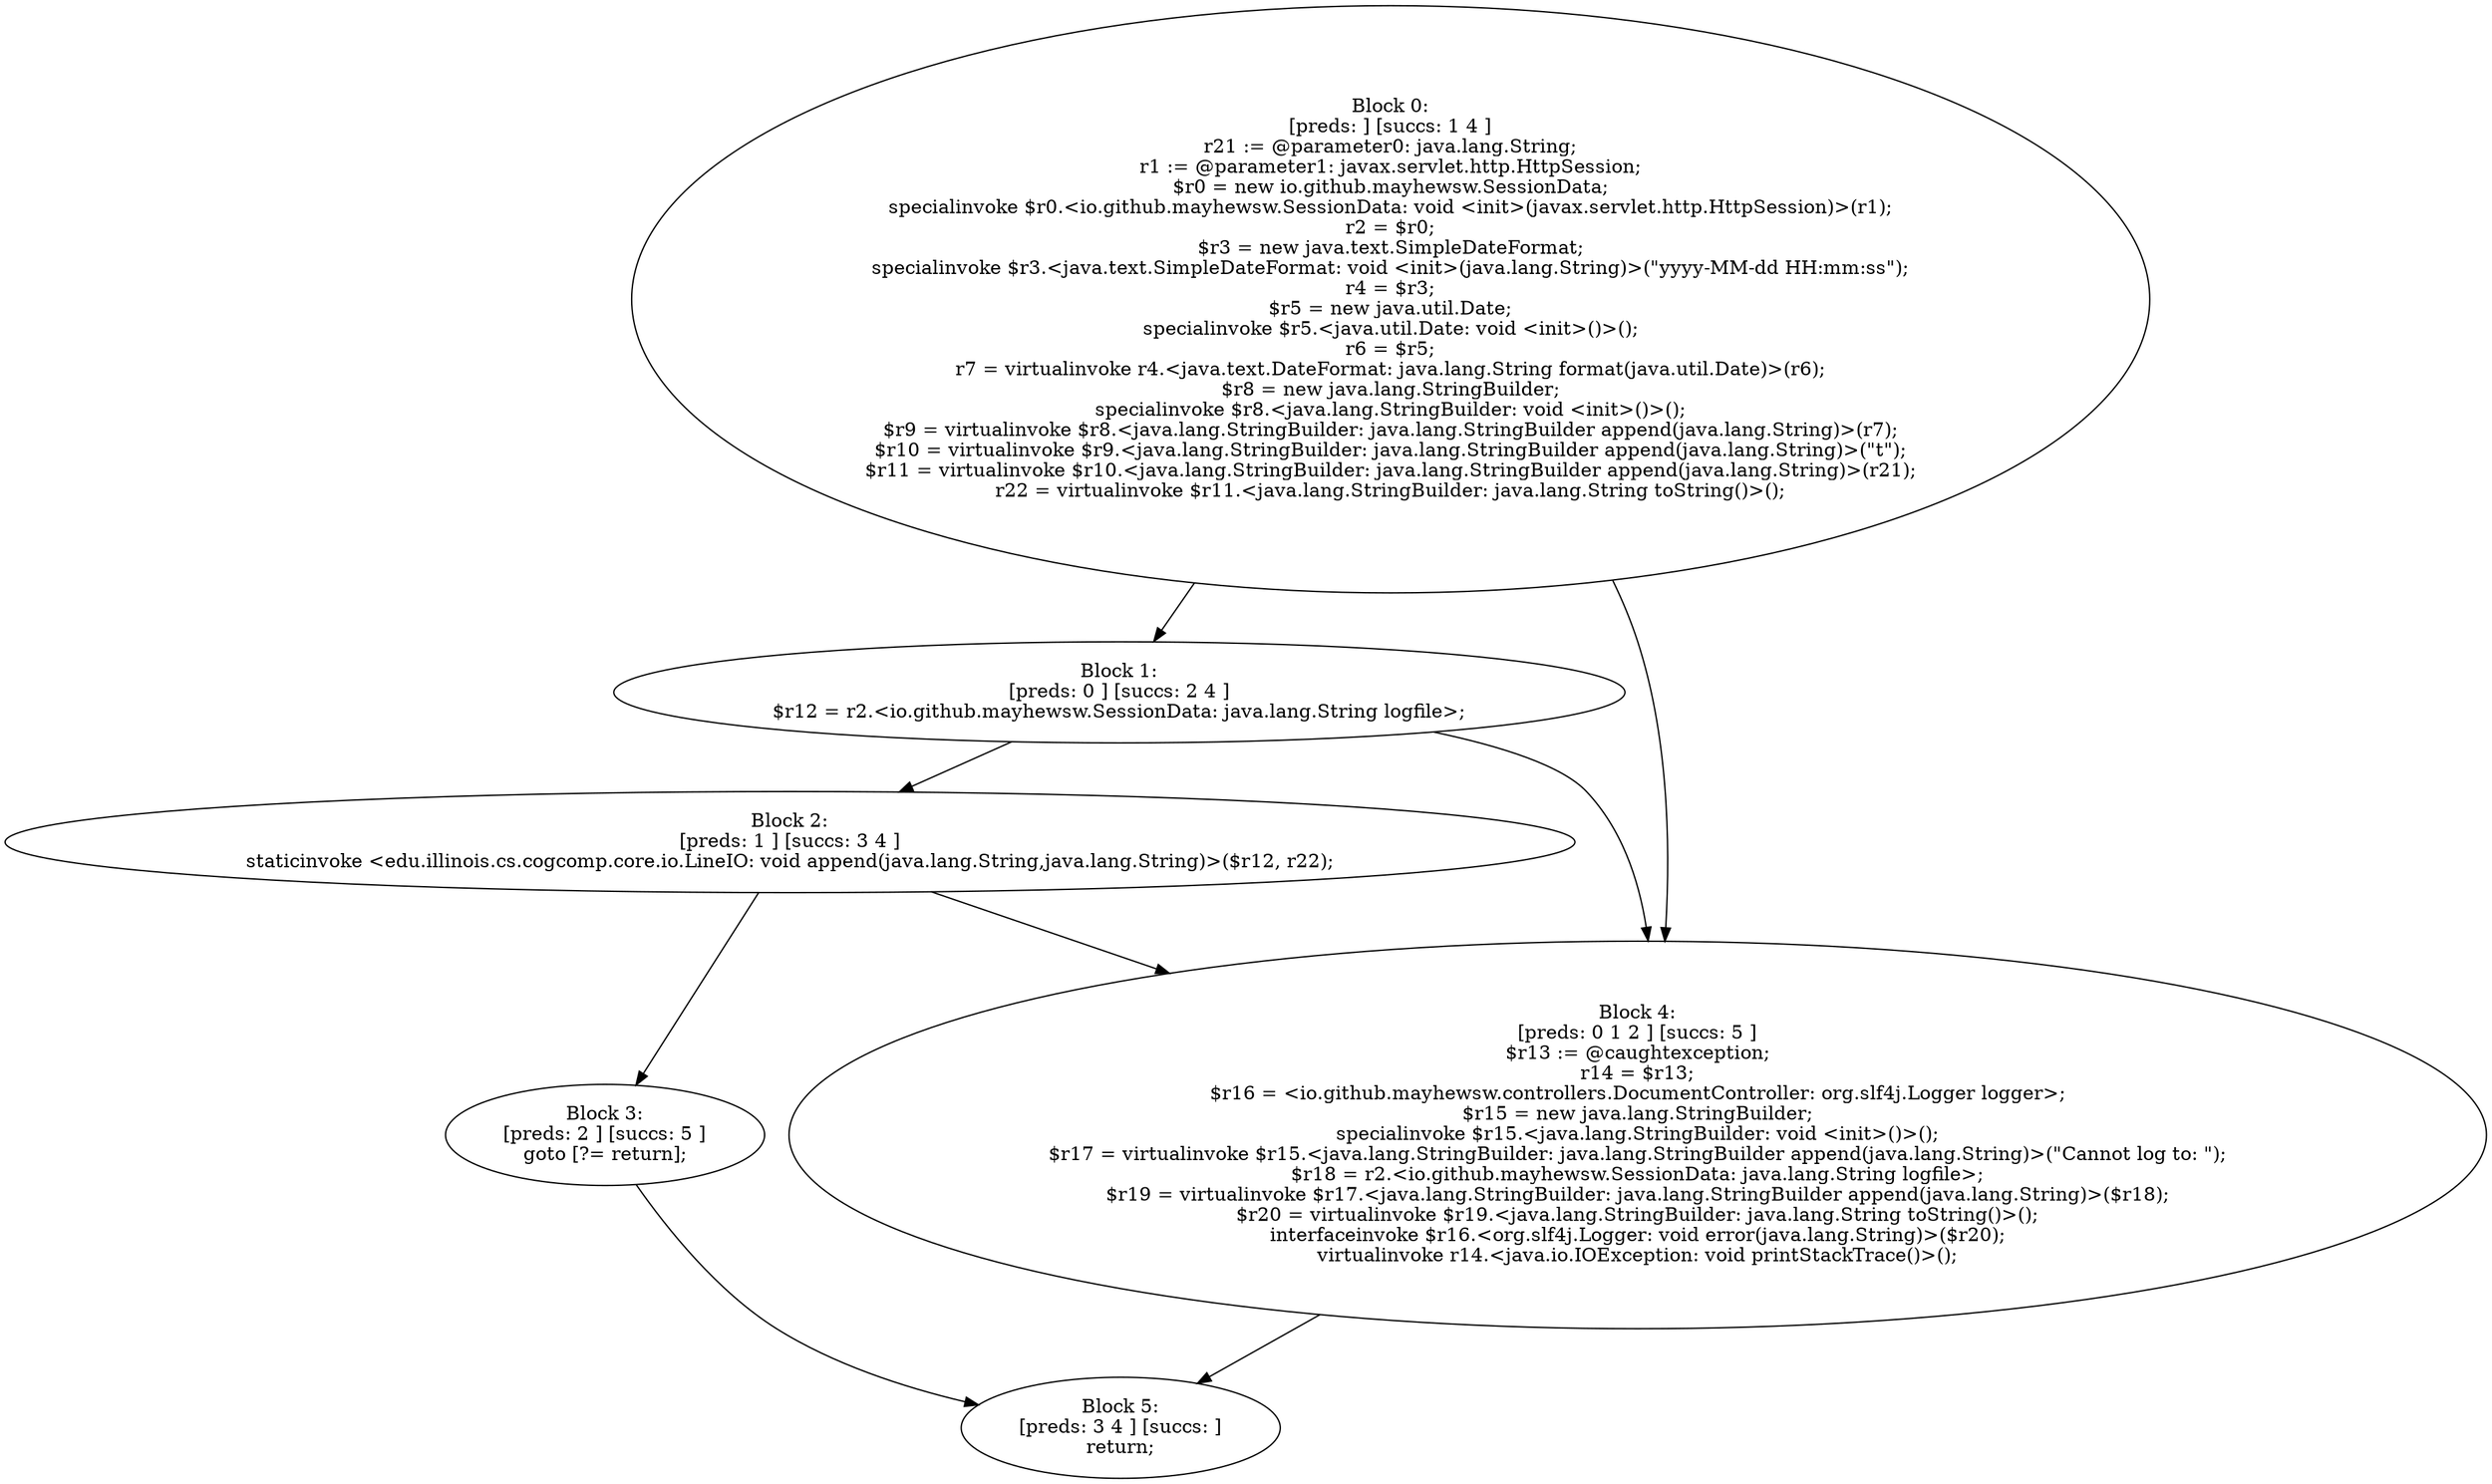 digraph "unitGraph" {
    "Block 0:
[preds: ] [succs: 1 4 ]
r21 := @parameter0: java.lang.String;
r1 := @parameter1: javax.servlet.http.HttpSession;
$r0 = new io.github.mayhewsw.SessionData;
specialinvoke $r0.<io.github.mayhewsw.SessionData: void <init>(javax.servlet.http.HttpSession)>(r1);
r2 = $r0;
$r3 = new java.text.SimpleDateFormat;
specialinvoke $r3.<java.text.SimpleDateFormat: void <init>(java.lang.String)>(\"yyyy-MM-dd HH:mm:ss\");
r4 = $r3;
$r5 = new java.util.Date;
specialinvoke $r5.<java.util.Date: void <init>()>();
r6 = $r5;
r7 = virtualinvoke r4.<java.text.DateFormat: java.lang.String format(java.util.Date)>(r6);
$r8 = new java.lang.StringBuilder;
specialinvoke $r8.<java.lang.StringBuilder: void <init>()>();
$r9 = virtualinvoke $r8.<java.lang.StringBuilder: java.lang.StringBuilder append(java.lang.String)>(r7);
$r10 = virtualinvoke $r9.<java.lang.StringBuilder: java.lang.StringBuilder append(java.lang.String)>(\"\t\");
$r11 = virtualinvoke $r10.<java.lang.StringBuilder: java.lang.StringBuilder append(java.lang.String)>(r21);
r22 = virtualinvoke $r11.<java.lang.StringBuilder: java.lang.String toString()>();
"
    "Block 1:
[preds: 0 ] [succs: 2 4 ]
$r12 = r2.<io.github.mayhewsw.SessionData: java.lang.String logfile>;
"
    "Block 2:
[preds: 1 ] [succs: 3 4 ]
staticinvoke <edu.illinois.cs.cogcomp.core.io.LineIO: void append(java.lang.String,java.lang.String)>($r12, r22);
"
    "Block 3:
[preds: 2 ] [succs: 5 ]
goto [?= return];
"
    "Block 4:
[preds: 0 1 2 ] [succs: 5 ]
$r13 := @caughtexception;
r14 = $r13;
$r16 = <io.github.mayhewsw.controllers.DocumentController: org.slf4j.Logger logger>;
$r15 = new java.lang.StringBuilder;
specialinvoke $r15.<java.lang.StringBuilder: void <init>()>();
$r17 = virtualinvoke $r15.<java.lang.StringBuilder: java.lang.StringBuilder append(java.lang.String)>(\"Cannot log to: \");
$r18 = r2.<io.github.mayhewsw.SessionData: java.lang.String logfile>;
$r19 = virtualinvoke $r17.<java.lang.StringBuilder: java.lang.StringBuilder append(java.lang.String)>($r18);
$r20 = virtualinvoke $r19.<java.lang.StringBuilder: java.lang.String toString()>();
interfaceinvoke $r16.<org.slf4j.Logger: void error(java.lang.String)>($r20);
virtualinvoke r14.<java.io.IOException: void printStackTrace()>();
"
    "Block 5:
[preds: 3 4 ] [succs: ]
return;
"
    "Block 0:
[preds: ] [succs: 1 4 ]
r21 := @parameter0: java.lang.String;
r1 := @parameter1: javax.servlet.http.HttpSession;
$r0 = new io.github.mayhewsw.SessionData;
specialinvoke $r0.<io.github.mayhewsw.SessionData: void <init>(javax.servlet.http.HttpSession)>(r1);
r2 = $r0;
$r3 = new java.text.SimpleDateFormat;
specialinvoke $r3.<java.text.SimpleDateFormat: void <init>(java.lang.String)>(\"yyyy-MM-dd HH:mm:ss\");
r4 = $r3;
$r5 = new java.util.Date;
specialinvoke $r5.<java.util.Date: void <init>()>();
r6 = $r5;
r7 = virtualinvoke r4.<java.text.DateFormat: java.lang.String format(java.util.Date)>(r6);
$r8 = new java.lang.StringBuilder;
specialinvoke $r8.<java.lang.StringBuilder: void <init>()>();
$r9 = virtualinvoke $r8.<java.lang.StringBuilder: java.lang.StringBuilder append(java.lang.String)>(r7);
$r10 = virtualinvoke $r9.<java.lang.StringBuilder: java.lang.StringBuilder append(java.lang.String)>(\"\t\");
$r11 = virtualinvoke $r10.<java.lang.StringBuilder: java.lang.StringBuilder append(java.lang.String)>(r21);
r22 = virtualinvoke $r11.<java.lang.StringBuilder: java.lang.String toString()>();
"->"Block 1:
[preds: 0 ] [succs: 2 4 ]
$r12 = r2.<io.github.mayhewsw.SessionData: java.lang.String logfile>;
";
    "Block 0:
[preds: ] [succs: 1 4 ]
r21 := @parameter0: java.lang.String;
r1 := @parameter1: javax.servlet.http.HttpSession;
$r0 = new io.github.mayhewsw.SessionData;
specialinvoke $r0.<io.github.mayhewsw.SessionData: void <init>(javax.servlet.http.HttpSession)>(r1);
r2 = $r0;
$r3 = new java.text.SimpleDateFormat;
specialinvoke $r3.<java.text.SimpleDateFormat: void <init>(java.lang.String)>(\"yyyy-MM-dd HH:mm:ss\");
r4 = $r3;
$r5 = new java.util.Date;
specialinvoke $r5.<java.util.Date: void <init>()>();
r6 = $r5;
r7 = virtualinvoke r4.<java.text.DateFormat: java.lang.String format(java.util.Date)>(r6);
$r8 = new java.lang.StringBuilder;
specialinvoke $r8.<java.lang.StringBuilder: void <init>()>();
$r9 = virtualinvoke $r8.<java.lang.StringBuilder: java.lang.StringBuilder append(java.lang.String)>(r7);
$r10 = virtualinvoke $r9.<java.lang.StringBuilder: java.lang.StringBuilder append(java.lang.String)>(\"\t\");
$r11 = virtualinvoke $r10.<java.lang.StringBuilder: java.lang.StringBuilder append(java.lang.String)>(r21);
r22 = virtualinvoke $r11.<java.lang.StringBuilder: java.lang.String toString()>();
"->"Block 4:
[preds: 0 1 2 ] [succs: 5 ]
$r13 := @caughtexception;
r14 = $r13;
$r16 = <io.github.mayhewsw.controllers.DocumentController: org.slf4j.Logger logger>;
$r15 = new java.lang.StringBuilder;
specialinvoke $r15.<java.lang.StringBuilder: void <init>()>();
$r17 = virtualinvoke $r15.<java.lang.StringBuilder: java.lang.StringBuilder append(java.lang.String)>(\"Cannot log to: \");
$r18 = r2.<io.github.mayhewsw.SessionData: java.lang.String logfile>;
$r19 = virtualinvoke $r17.<java.lang.StringBuilder: java.lang.StringBuilder append(java.lang.String)>($r18);
$r20 = virtualinvoke $r19.<java.lang.StringBuilder: java.lang.String toString()>();
interfaceinvoke $r16.<org.slf4j.Logger: void error(java.lang.String)>($r20);
virtualinvoke r14.<java.io.IOException: void printStackTrace()>();
";
    "Block 1:
[preds: 0 ] [succs: 2 4 ]
$r12 = r2.<io.github.mayhewsw.SessionData: java.lang.String logfile>;
"->"Block 2:
[preds: 1 ] [succs: 3 4 ]
staticinvoke <edu.illinois.cs.cogcomp.core.io.LineIO: void append(java.lang.String,java.lang.String)>($r12, r22);
";
    "Block 1:
[preds: 0 ] [succs: 2 4 ]
$r12 = r2.<io.github.mayhewsw.SessionData: java.lang.String logfile>;
"->"Block 4:
[preds: 0 1 2 ] [succs: 5 ]
$r13 := @caughtexception;
r14 = $r13;
$r16 = <io.github.mayhewsw.controllers.DocumentController: org.slf4j.Logger logger>;
$r15 = new java.lang.StringBuilder;
specialinvoke $r15.<java.lang.StringBuilder: void <init>()>();
$r17 = virtualinvoke $r15.<java.lang.StringBuilder: java.lang.StringBuilder append(java.lang.String)>(\"Cannot log to: \");
$r18 = r2.<io.github.mayhewsw.SessionData: java.lang.String logfile>;
$r19 = virtualinvoke $r17.<java.lang.StringBuilder: java.lang.StringBuilder append(java.lang.String)>($r18);
$r20 = virtualinvoke $r19.<java.lang.StringBuilder: java.lang.String toString()>();
interfaceinvoke $r16.<org.slf4j.Logger: void error(java.lang.String)>($r20);
virtualinvoke r14.<java.io.IOException: void printStackTrace()>();
";
    "Block 2:
[preds: 1 ] [succs: 3 4 ]
staticinvoke <edu.illinois.cs.cogcomp.core.io.LineIO: void append(java.lang.String,java.lang.String)>($r12, r22);
"->"Block 3:
[preds: 2 ] [succs: 5 ]
goto [?= return];
";
    "Block 2:
[preds: 1 ] [succs: 3 4 ]
staticinvoke <edu.illinois.cs.cogcomp.core.io.LineIO: void append(java.lang.String,java.lang.String)>($r12, r22);
"->"Block 4:
[preds: 0 1 2 ] [succs: 5 ]
$r13 := @caughtexception;
r14 = $r13;
$r16 = <io.github.mayhewsw.controllers.DocumentController: org.slf4j.Logger logger>;
$r15 = new java.lang.StringBuilder;
specialinvoke $r15.<java.lang.StringBuilder: void <init>()>();
$r17 = virtualinvoke $r15.<java.lang.StringBuilder: java.lang.StringBuilder append(java.lang.String)>(\"Cannot log to: \");
$r18 = r2.<io.github.mayhewsw.SessionData: java.lang.String logfile>;
$r19 = virtualinvoke $r17.<java.lang.StringBuilder: java.lang.StringBuilder append(java.lang.String)>($r18);
$r20 = virtualinvoke $r19.<java.lang.StringBuilder: java.lang.String toString()>();
interfaceinvoke $r16.<org.slf4j.Logger: void error(java.lang.String)>($r20);
virtualinvoke r14.<java.io.IOException: void printStackTrace()>();
";
    "Block 3:
[preds: 2 ] [succs: 5 ]
goto [?= return];
"->"Block 5:
[preds: 3 4 ] [succs: ]
return;
";
    "Block 4:
[preds: 0 1 2 ] [succs: 5 ]
$r13 := @caughtexception;
r14 = $r13;
$r16 = <io.github.mayhewsw.controllers.DocumentController: org.slf4j.Logger logger>;
$r15 = new java.lang.StringBuilder;
specialinvoke $r15.<java.lang.StringBuilder: void <init>()>();
$r17 = virtualinvoke $r15.<java.lang.StringBuilder: java.lang.StringBuilder append(java.lang.String)>(\"Cannot log to: \");
$r18 = r2.<io.github.mayhewsw.SessionData: java.lang.String logfile>;
$r19 = virtualinvoke $r17.<java.lang.StringBuilder: java.lang.StringBuilder append(java.lang.String)>($r18);
$r20 = virtualinvoke $r19.<java.lang.StringBuilder: java.lang.String toString()>();
interfaceinvoke $r16.<org.slf4j.Logger: void error(java.lang.String)>($r20);
virtualinvoke r14.<java.io.IOException: void printStackTrace()>();
"->"Block 5:
[preds: 3 4 ] [succs: ]
return;
";
}
